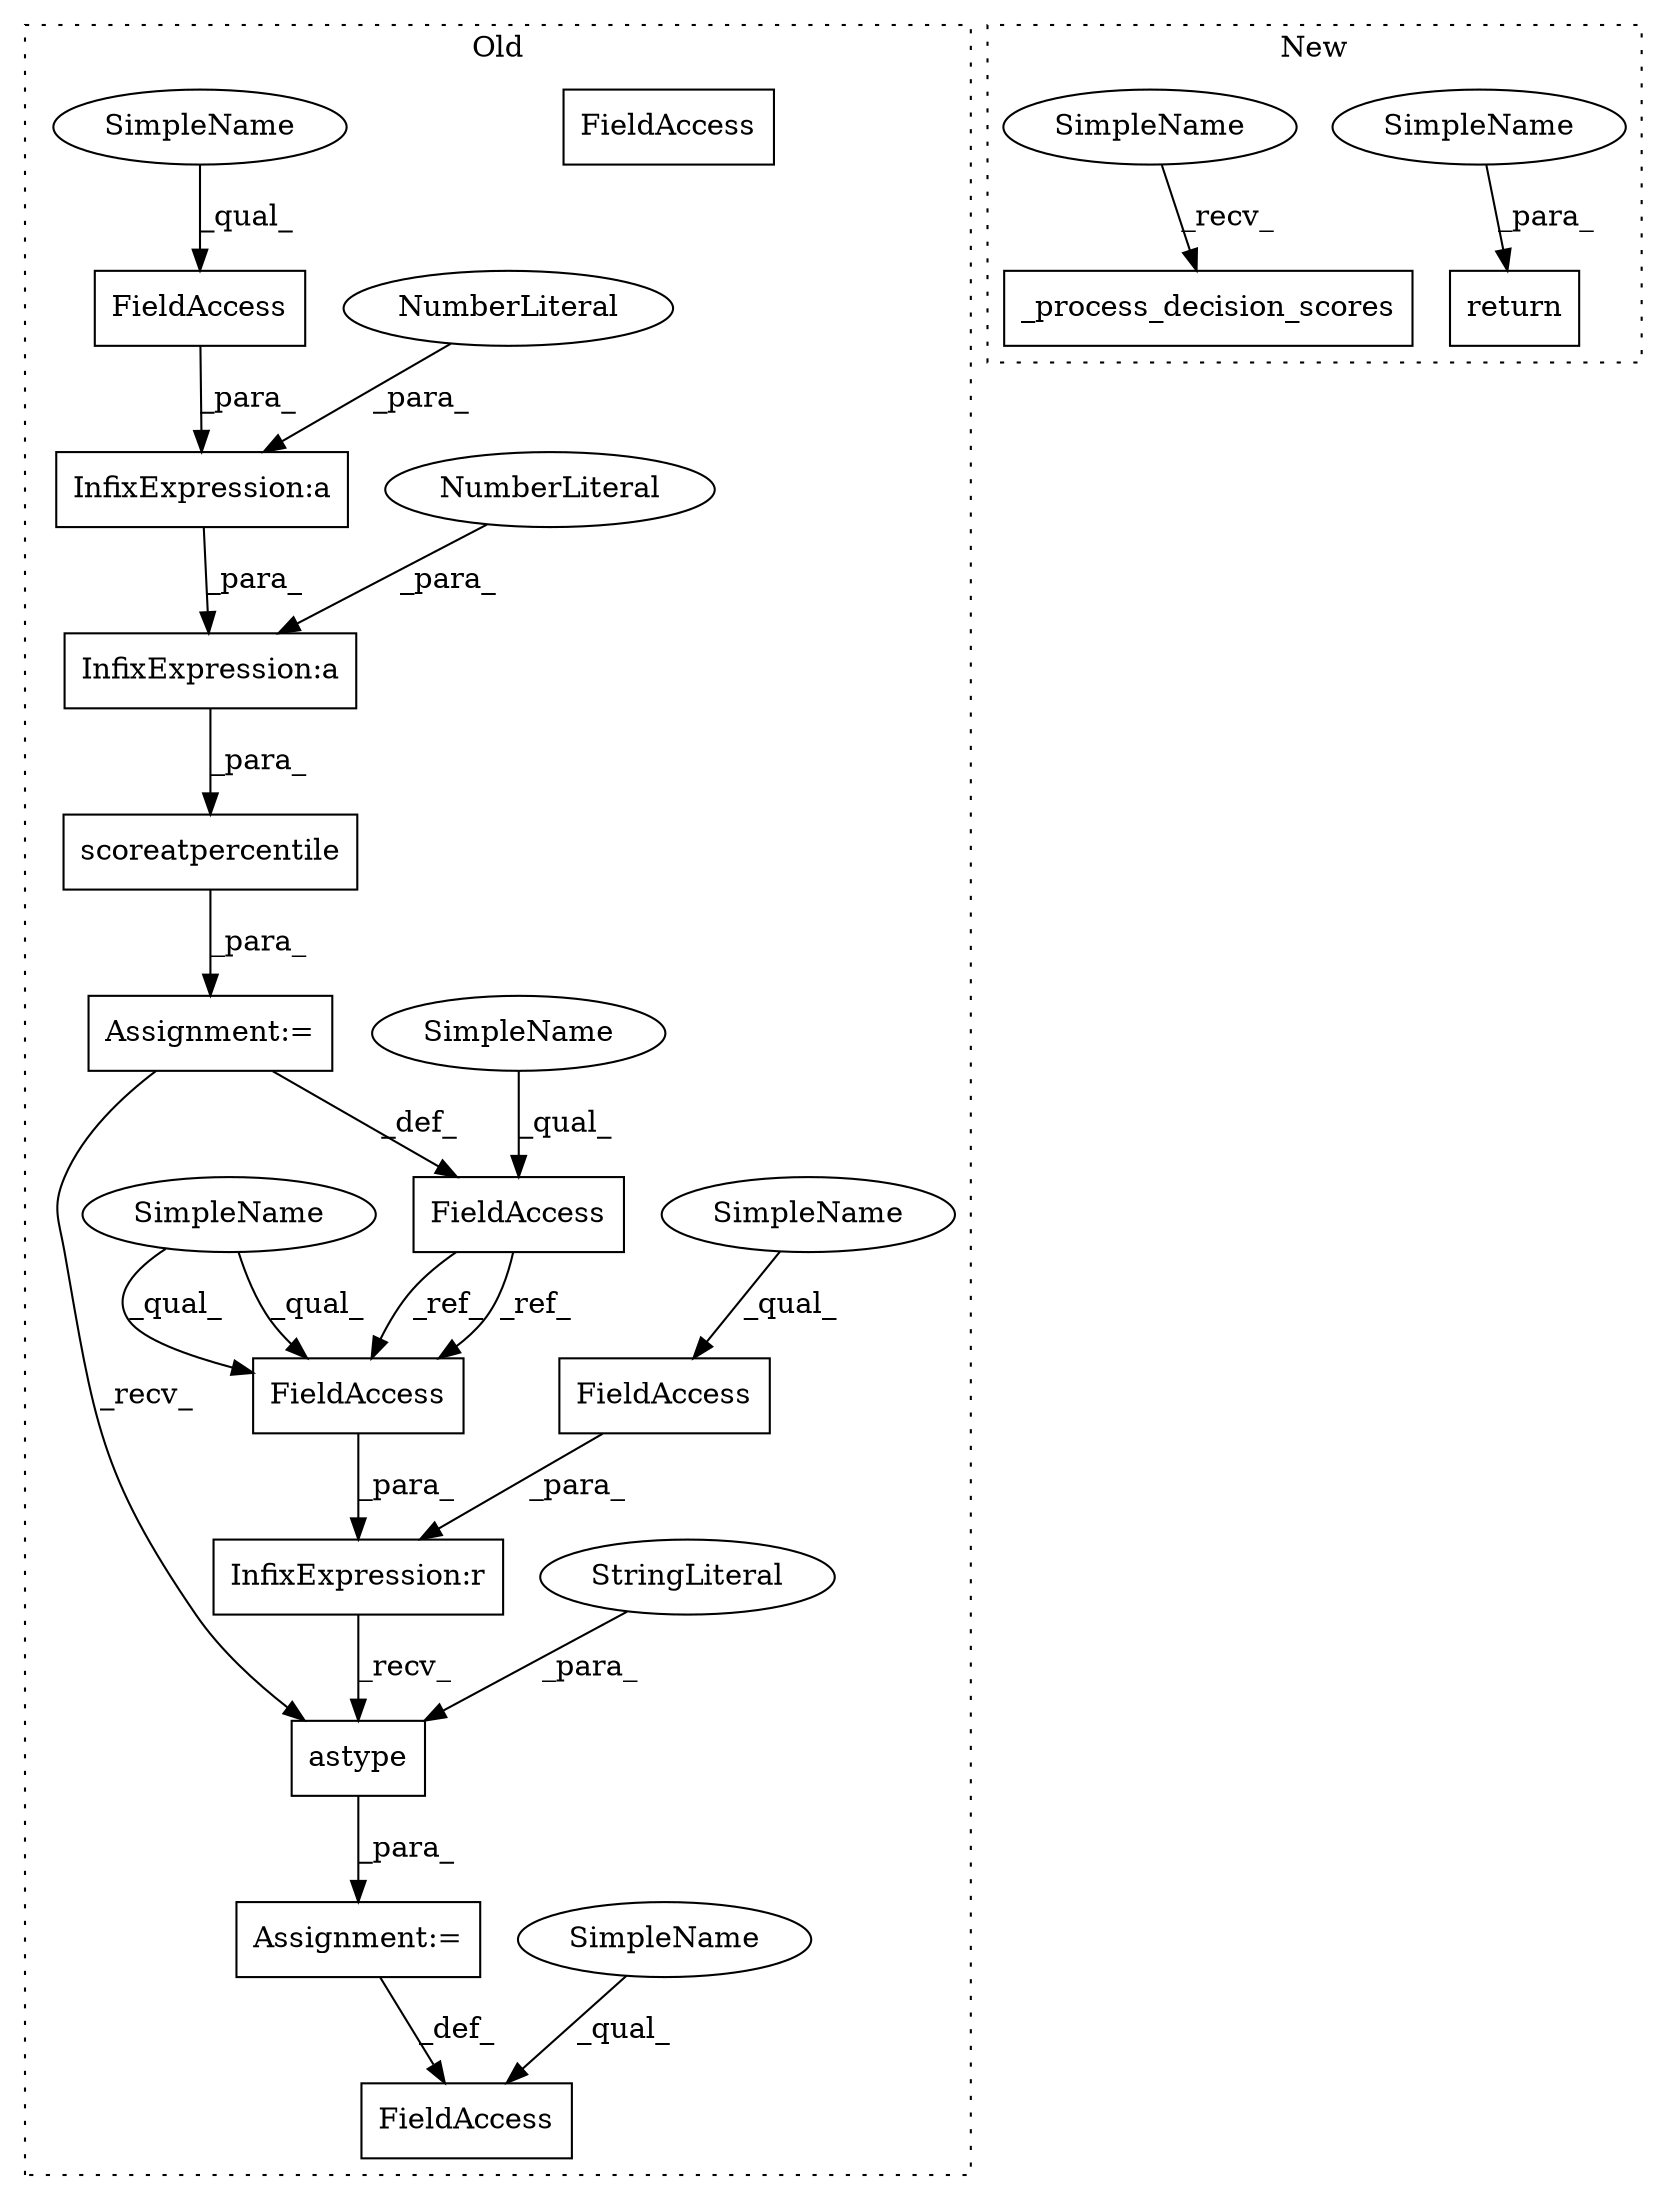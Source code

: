 digraph G {
subgraph cluster0 {
1 [label="scoreatpercentile" a="32" s="1875,1944" l="18,1" shape="box"];
3 [label="InfixExpression:a" a="27" s="1922" l="3" shape="box"];
4 [label="InfixExpression:a" a="27" s="1917" l="3" shape="box"];
5 [label="NumberLiteral" a="34" s="1914" l="3" shape="ellipse"];
6 [label="NumberLiteral" a="34" s="1921" l="1" shape="ellipse"];
7 [label="FieldAccess" a="22" s="1925" l="18" shape="box"];
9 [label="FieldAccess" a="22" s="1951" l="11" shape="box"];
10 [label="Assignment:=" a="7" s="1874" l="1" shape="box"];
11 [label="InfixExpression:r" a="27" s="1984" l="3" shape="box"];
12 [label="FieldAccess" a="22" s="1987" l="15" shape="box"];
13 [label="FieldAccess" a="22" s="1859" l="15" shape="box"];
14 [label="FieldAccess" a="22" s="1964" l="20" shape="box"];
15 [label="astype" a="32" s="2004,2016" l="7,1" shape="box"];
16 [label="Assignment:=" a="7" s="1962" l="1" shape="box"];
17 [label="StringLiteral" a="45" s="2011" l="5" shape="ellipse"];
18 [label="SimpleName" a="42" s="1859" l="4" shape="ellipse"];
19 [label="SimpleName" a="42" s="1951" l="4" shape="ellipse"];
20 [label="SimpleName" a="42" s="1987" l="4" shape="ellipse"];
21 [label="SimpleName" a="42" s="1964" l="4" shape="ellipse"];
22 [label="SimpleName" a="42" s="1925" l="4" shape="ellipse"];
25 [label="FieldAccess" a="22" s="1987" l="15" shape="box"];
label = "Old";
style="dotted";
}
subgraph cluster1 {
2 [label="return" a="41" s="1924" l="7" shape="box"];
8 [label="_process_decision_scores" a="32" s="1892" l="26" shape="box"];
23 [label="SimpleName" a="42" s="1931" l="4" shape="ellipse"];
24 [label="SimpleName" a="42" s="1887" l="4" shape="ellipse"];
label = "New";
style="dotted";
}
1 -> 10 [label="_para_"];
3 -> 4 [label="_para_"];
4 -> 1 [label="_para_"];
5 -> 4 [label="_para_"];
6 -> 3 [label="_para_"];
7 -> 3 [label="_para_"];
10 -> 13 [label="_def_"];
10 -> 15 [label="_recv_"];
11 -> 15 [label="_recv_"];
13 -> 25 [label="_ref_"];
13 -> 25 [label="_ref_"];
14 -> 11 [label="_para_"];
15 -> 16 [label="_para_"];
16 -> 9 [label="_def_"];
17 -> 15 [label="_para_"];
18 -> 13 [label="_qual_"];
19 -> 9 [label="_qual_"];
20 -> 25 [label="_qual_"];
20 -> 25 [label="_qual_"];
21 -> 14 [label="_qual_"];
22 -> 7 [label="_qual_"];
23 -> 2 [label="_para_"];
24 -> 8 [label="_recv_"];
25 -> 11 [label="_para_"];
}